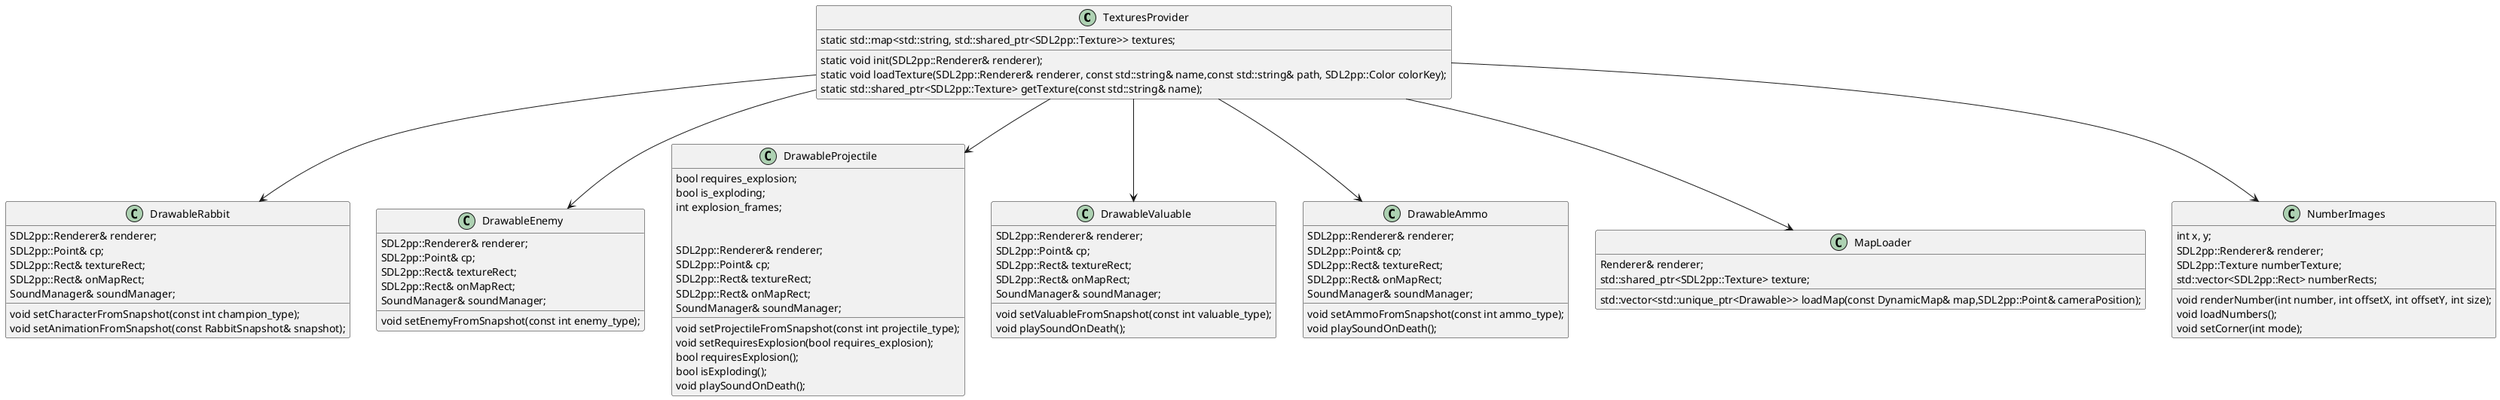 @startuml
class TexturesProvider {
    static std::map<std::string, std::shared_ptr<SDL2pp::Texture>> textures;

    static void init(SDL2pp::Renderer& renderer);
    static void loadTexture(SDL2pp::Renderer& renderer, const std::string& name,const std::string& path, SDL2pp::Color colorKey);
    static std::shared_ptr<SDL2pp::Texture> getTexture(const std::string& name);

}



class DrawableRabbit {
    SDL2pp::Renderer& renderer;
    SDL2pp::Point& cp;
    SDL2pp::Rect& textureRect;
    SDL2pp::Rect& onMapRect;
    SoundManager& soundManager;

    void setCharacterFromSnapshot(const int champion_type);
    void setAnimationFromSnapshot(const RabbitSnapshot& snapshot);
}



class DrawableEnemy {
    SDL2pp::Renderer& renderer;
    SDL2pp::Point& cp;
    SDL2pp::Rect& textureRect;
    SDL2pp::Rect& onMapRect;
    SoundManager& soundManager;

    void setEnemyFromSnapshot(const int enemy_type);
}




class DrawableProjectile {
    bool requires_explosion;
    bool is_exploding;
    int explosion_frames;


    SDL2pp::Renderer& renderer;
    SDL2pp::Point& cp;
    SDL2pp::Rect& textureRect;
    SDL2pp::Rect& onMapRect;
    SoundManager& soundManager;

    void setProjectileFromSnapshot(const int projectile_type);
    void setRequiresExplosion(bool requires_explosion);
    bool requiresExplosion();
    bool isExploding();
    void playSoundOnDeath();
}


class DrawableValuable {
    SDL2pp::Renderer& renderer;
    SDL2pp::Point& cp;
    SDL2pp::Rect& textureRect;
    SDL2pp::Rect& onMapRect;
    SoundManager& soundManager;

    void setValuableFromSnapshot(const int valuable_type);
    void playSoundOnDeath();
}


class DrawableAmmo {
    SDL2pp::Renderer& renderer;
    SDL2pp::Point& cp;
    SDL2pp::Rect& textureRect;
    SDL2pp::Rect& onMapRect;
    SoundManager& soundManager;

    void setAmmoFromSnapshot(const int ammo_type);
    void playSoundOnDeath();
}


class MapLoader {
    Renderer& renderer;
    std::shared_ptr<SDL2pp::Texture> texture;

    std::vector<std::unique_ptr<Drawable>> loadMap(const DynamicMap& map,SDL2pp::Point& cameraPosition);
}

class NumberImages {
    int x, y;
    SDL2pp::Renderer& renderer;
    SDL2pp::Texture numberTexture;
    std::vector<SDL2pp::Rect> numberRects;

    void renderNumber(int number, int offsetX, int offsetY, int size);
    void loadNumbers();
    void setCorner(int mode);
}

TexturesProvider --> DrawableRabbit
TexturesProvider --> DrawableEnemy
TexturesProvider --> DrawableProjectile
TexturesProvider --> DrawableValuable
TexturesProvider --> DrawableAmmo
TexturesProvider --> MapLoader
TexturesProvider --> NumberImages
@enduml